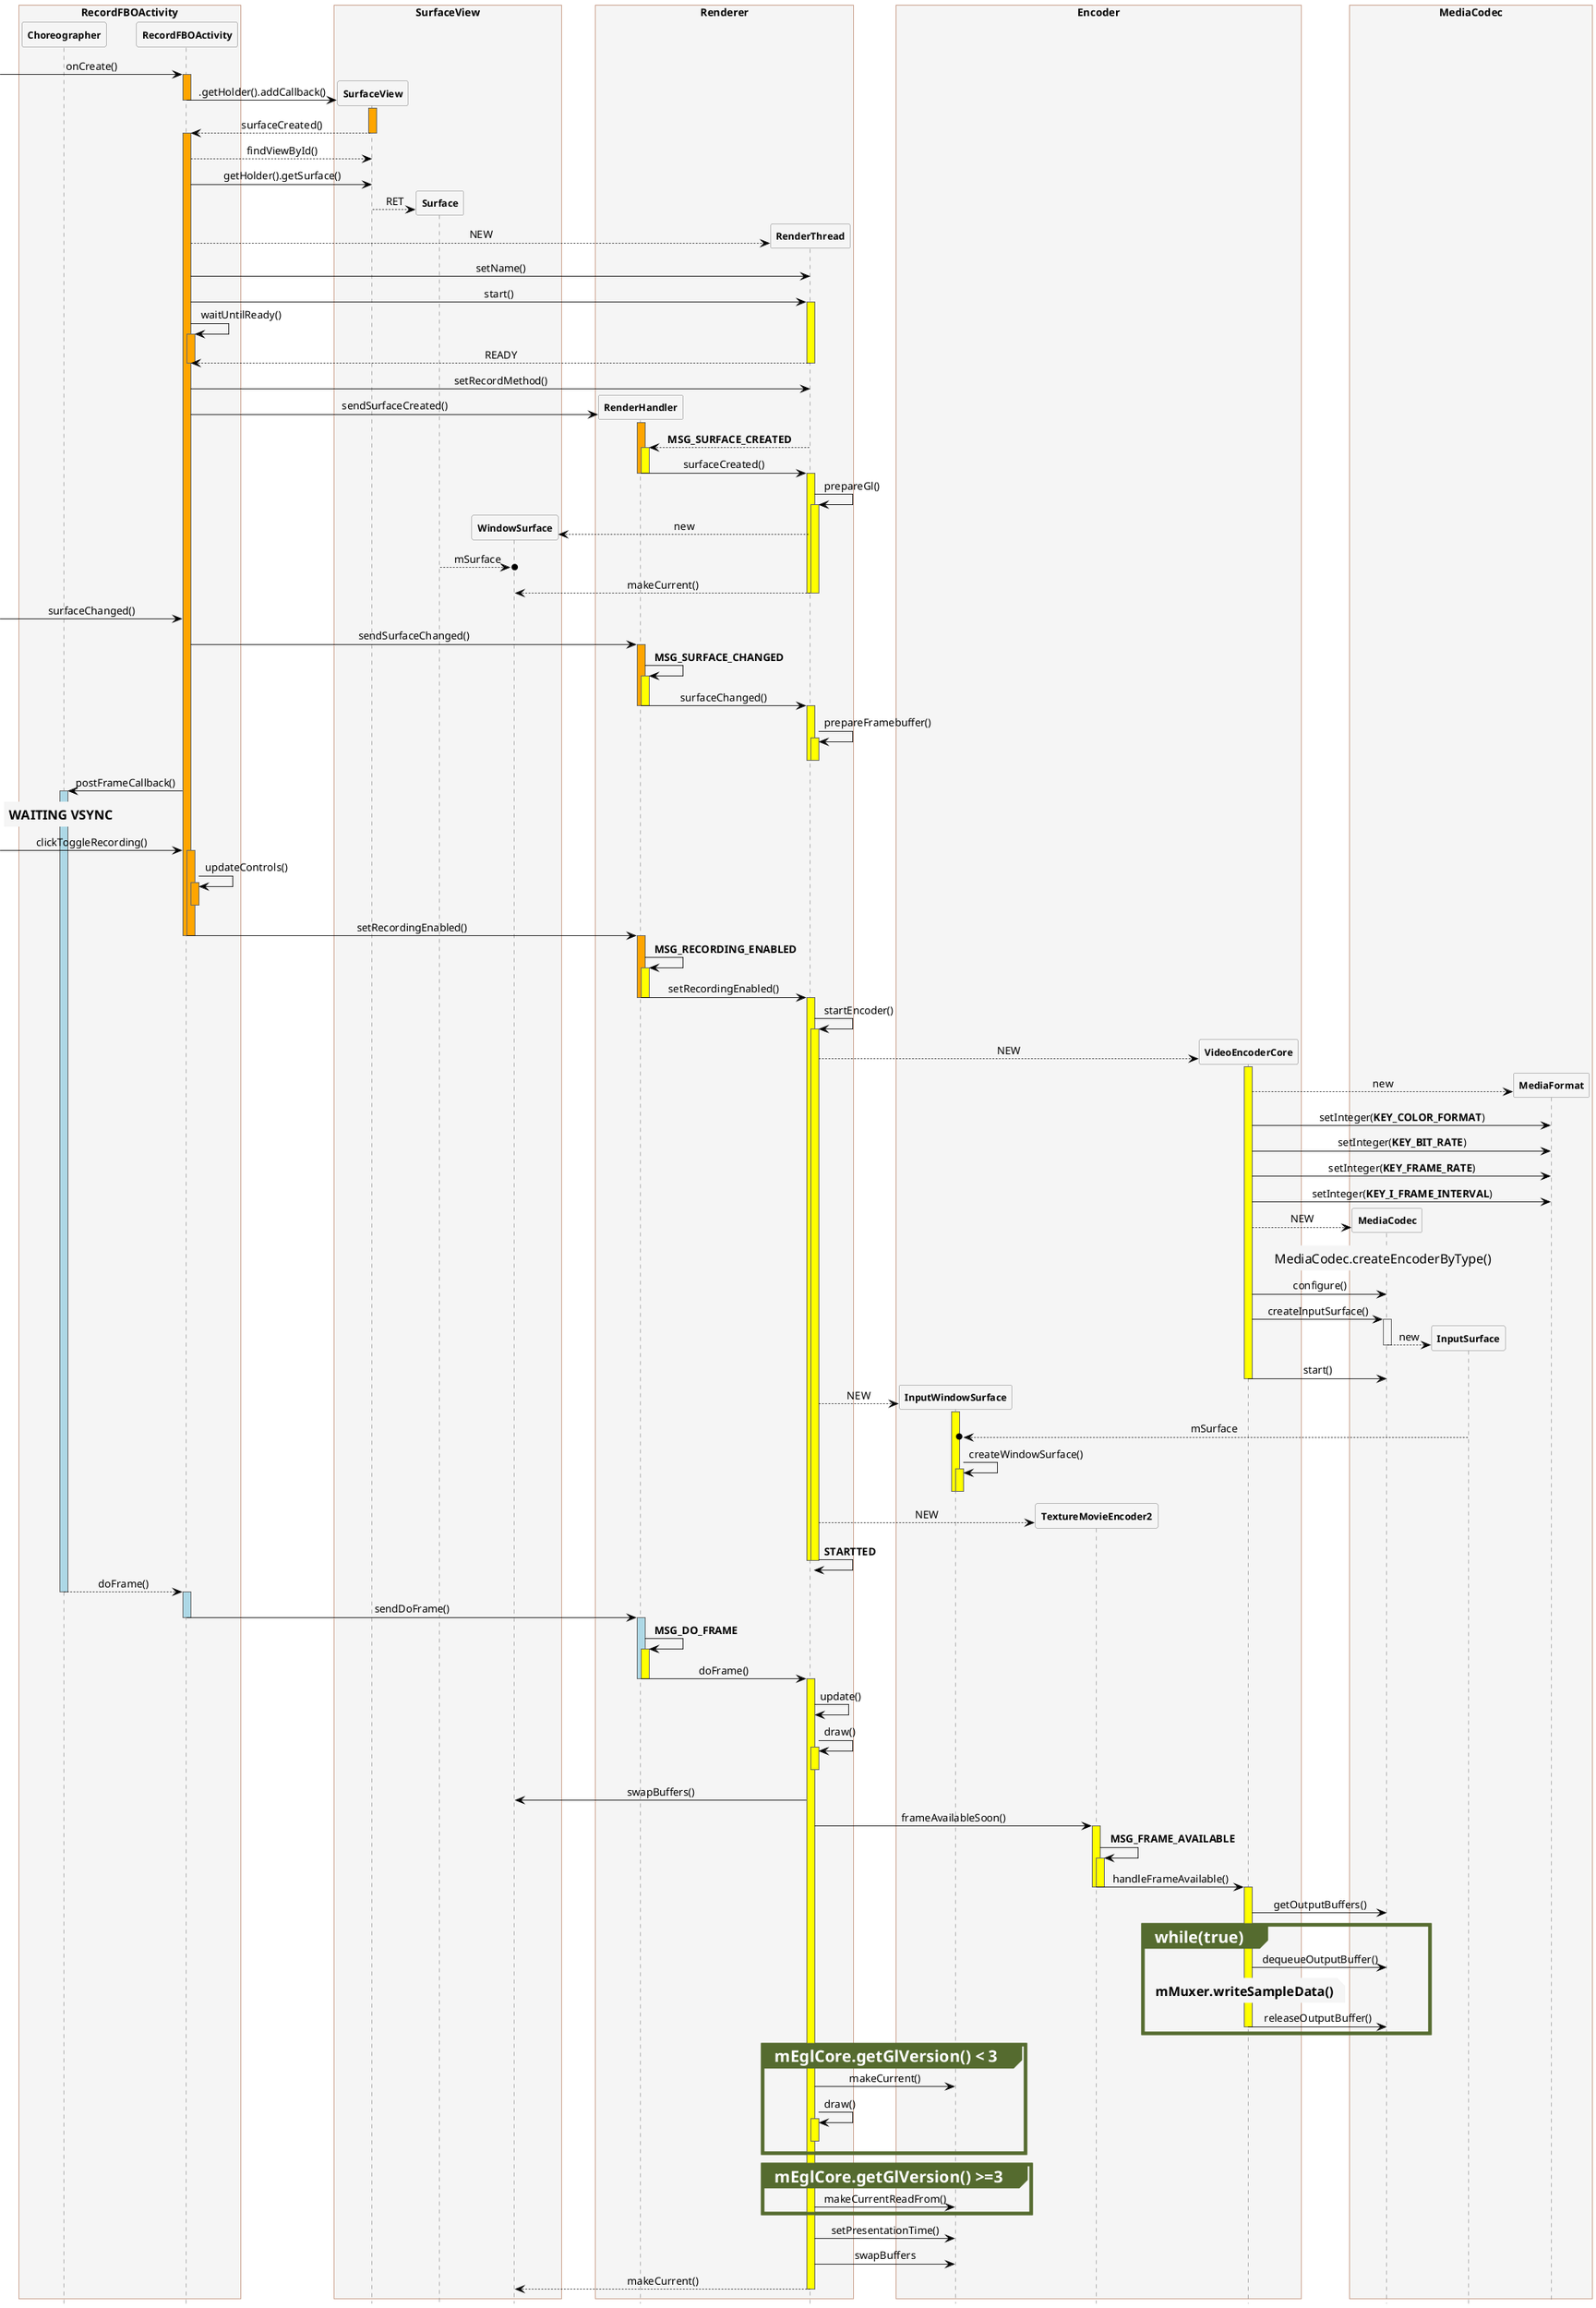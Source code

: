 @startuml RecordFBOActivity
 
hide footbox
skinparam {
    ' defaultFontName Abyssinica SIL
    Shadowing false  
    backgroundColor white
    NoteFontColor #Black
    NoteFontSize 16
    NoteTextAlignment left
    NoteBackgroundColor WhiteSmoke
    NoteColor transparent
    NoteBorderThickness 0
    NoteBorderColor transparent
    NoteBorderThickness 0
    NoteShadowing false
    ParticipantPadding 0
    BoxPadding 20
    dpi 96
    ClassBackgroundColor transparent
    ClassHeaderBackgroundColor lightgreen
    ClassStereotypeFontColor transparent
    SequenceBoxBordercolor sienna
    SequenceBoxFontSize 24
    SequenceBoxFontColor Black
    SequenceBoxBackgroundColor WhiteSmoke
    SequenceLifeLineBackgroundColor WhiteSmoke
    SequenceMessageAlignment center
    SequenceGroupHeaderFontColor White
    SequenceGroupHeaderFontSize 20
    SequenceGroupBackgroundColor DarkOliveGreen
    SequenceGroupBodyBackgroundColor transparent
    SequenceGroupBorderThickness 4
    SequenceGroupBorderColor DarkOliveGreen
    ' transparent
    sequence {
        ParticipantBackgroundColor WhiteSmoke
        ParticipantBorderColor Gray
        ParticipantFontStyle Bold
        ParticipantFontSize 12
        ParticipantPadding 0

        LifeLineBorderColor DimGray
        ArrowColor Black
        ArrowThickness 0.8
        ColorArrowSeparationSpace 30
    }
}

box RecordFBOActivity
participant Choreographer
participant RecordFBOActivity
end box

box SurfaceView
participant SurfaceView
participant Surface
participant WindowSurface
end box

box Renderer
participant RenderHandler
participant RenderThread
end box

box Encoder
participant InputWindowSurface
participant TextureMovieEncoder2
participant VideoEncoderCore
end box

box MediaCodec
participant MediaCodec
participant InputSurface
participant MediaFormat
end box

->RecordFBOActivity:onCreate()
activate RecordFBOActivity #orange
create SurfaceView
RecordFBOActivity->SurfaceView:.getHolder().addCallback()
deactivate RecordFBOActivity
activate SurfaceView #orange
SurfaceView-->RecordFBOActivity:surfaceCreated()
deactivate SurfaceView
activate RecordFBOActivity #orange
RecordFBOActivity-->SurfaceView:findViewById()
RecordFBOActivity->SurfaceView:getHolder().getSurface()
create Surface
SurfaceView-->Surface:RET

create RenderThread
RecordFBOActivity-->RenderThread:NEW
RecordFBOActivity->RenderThread:setName()
RecordFBOActivity->RenderThread:start()
activate RenderThread #yellow

RecordFBOActivity->RecordFBOActivity:waitUntilReady()
activate RecordFBOActivity #orange
RenderThread-->RecordFBOActivity:READY
deactivate RenderThread
deactivate RecordFBOActivity
RecordFBOActivity->RenderThread:setRecordMethod()

create RenderHandler
RecordFBOActivity->RenderHandler:sendSurfaceCreated()
activate RenderHandler #orange
RenderThread-->RenderHandler:**MSG_SURFACE_CREATED**
activate RenderHandler #yellow
RenderHandler->RenderThread:surfaceCreated()
deactivate RenderHandler
deactivate RenderHandler
activate RenderThread #yellow
RenderThread->RenderThread:prepareGl()
activate RenderThread #yellow
create WindowSurface
RenderThread-->WindowSurface:new
Surface-->o WindowSurface:mSurface
RenderThread-->WindowSurface:makeCurrent()
deactivate RenderThread
deactivate RenderThread


->RecordFBOActivity:surfaceChanged()
RecordFBOActivity->RenderHandler:sendSurfaceChanged()
activate RenderHandler #orange
RenderHandler->RenderHandler:**MSG_SURFACE_CHANGED**
activate RenderHandler #yellow
RenderHandler->RenderThread:surfaceChanged()
deactivate RenderHandler
deactivate RenderHandler
activate RenderThread #yellow
RenderThread->RenderThread:prepareFramebuffer()
activate RenderThread #yellow
deactivate RenderThread
deactivate RenderThread
RecordFBOActivity->Choreographer:postFrameCallback()
activate Choreographer #LightBlue
note over Choreographer:**WAITING VSYNC**


->RecordFBOActivity:clickToggleRecording()
activate RecordFBOActivity #orange
RecordFBOActivity->RecordFBOActivity:updateControls()
activate RecordFBOActivity #orange
deactivate RecordFBOActivity
RecordFBOActivity->RenderHandler:setRecordingEnabled()
deactivate RecordFBOActivity
deactivate RecordFBOActivity
activate RenderHandler #orange
RenderHandler->RenderHandler:**MSG_RECORDING_ENABLED**
activate RenderHandler #yellow
RenderHandler->RenderThread:setRecordingEnabled()
deactivate RenderHandler
deactivate RenderHandler
activate RenderThread #yellow
RenderThread->RenderThread:startEncoder()
activate RenderThread #yellow
create VideoEncoderCore
RenderThread-->VideoEncoderCore:NEW
activate VideoEncoderCore #yellow
create MediaFormat
VideoEncoderCore-->MediaFormat:new
VideoEncoderCore->MediaFormat:setInteger(**KEY_COLOR_FORMAT**)
VideoEncoderCore->MediaFormat:setInteger(**KEY_BIT_RATE**)
VideoEncoderCore->MediaFormat:setInteger(**KEY_FRAME_RATE**)
VideoEncoderCore->MediaFormat:setInteger(**KEY_I_FRAME_INTERVAL**)
create MediaCodec
VideoEncoderCore-->MediaCodec:NEW
note over MediaCodec:MediaCodec.createEncoderByType()
VideoEncoderCore->MediaCodec:configure()
VideoEncoderCore->MediaCodec:createInputSurface()
activate MediaCodec
create InputSurface
MediaCodec-->InputSurface:new
deactivate MediaCodec
VideoEncoderCore->MediaCodec:start()
deactivate VideoEncoderCore
create InputWindowSurface
RenderThread-->InputWindowSurface:NEW
activate InputWindowSurface #yellow
InputSurface-->o InputWindowSurface:mSurface
InputWindowSurface->InputWindowSurface:createWindowSurface()
activate InputWindowSurface #yellow
deactivate InputWindowSurface
deactivate InputWindowSurface
create TextureMovieEncoder2
RenderThread-->TextureMovieEncoder2:NEW

RenderThread->RenderThread:**STARTTED**
deactivate RenderThread
deactivate RenderThread

Choreographer-->RecordFBOActivity:doFrame()
deactivate Choreographer
activate RecordFBOActivity #LightBlue
RecordFBOActivity->RenderHandler:sendDoFrame()
deactivate RecordFBOActivity
activate RenderHandler #lightBlue
RenderHandler->RenderHandler:**MSG_DO_FRAME**
activate RenderHandler #yellow
RenderHandler->RenderThread:doFrame()
deactivate RenderHandler
deactivate RenderHandler
activate RenderThread #yellow

RenderThread->RenderThread:update()
RenderThread->RenderThread:draw()
activate RenderThread #yellow
deactivate RenderThread

RenderThread->WindowSurface:swapBuffers()

RenderThread->TextureMovieEncoder2:frameAvailableSoon()
activate TextureMovieEncoder2 #yellow
TextureMovieEncoder2->TextureMovieEncoder2:**MSG_FRAME_AVAILABLE**
activate TextureMovieEncoder2 #yellow
TextureMovieEncoder2->VideoEncoderCore:handleFrameAvailable()
deactivate TextureMovieEncoder2
deactivate TextureMovieEncoder2
activate VideoEncoderCore #yellow
VideoEncoderCore->MediaCodec:getOutputBuffers()
group while(true)
VideoEncoderCore->MediaCodec:dequeueOutputBuffer()
note over VideoEncoderCore:**mMuxer.writeSampleData()**
VideoEncoderCore->MediaCodec:releaseOutputBuffer()
deactivate VideoEncoderCore
end group

group mEglCore.getGlVersion() < 3
RenderThread->InputWindowSurface:makeCurrent()
RenderThread->RenderThread:draw()
activate RenderThread #yellow
deactivate RenderThread
end group

group mEglCore.getGlVersion() >=3 
RenderThread->InputWindowSurface:makeCurrentReadFrom()
end group

RenderThread->InputWindowSurface:setPresentationTime()
RenderThread->InputWindowSurface:swapBuffers

' RenderThread->TextureMovieEncoder2:frameAvailableSoon()
' activate TextureMovieEncoder2
' TextureMovieEncoder2->TextureMovieEncoder2:**MSG_FRAME_AVAILABLE**
' activate TextureMovieEncoder2
' TextureMovieEncoder2->VideoEncoderCore:handleFrameAvailable()
' deactivate TextureMovieEncoder2
' deactivate TextureMovieEncoder2
' activate VideoEncoderCore
' VideoEncoderCore->MediaCodec:getOutputBuffers()
' group while(true)
' VideoEncoderCore->MediaCodec:dequeueOutputBuffer()
' note over VideoEncoderCore:**mMuxer.writeSampleData()**
' VideoEncoderCore->MediaCodec:releaseOutputBuffer()
' deactivate VideoEncoderCore
' end group

RenderThread-->WindowSurface:makeCurrent()
deactivate RenderThread
deactivate RenderThread

@enduml